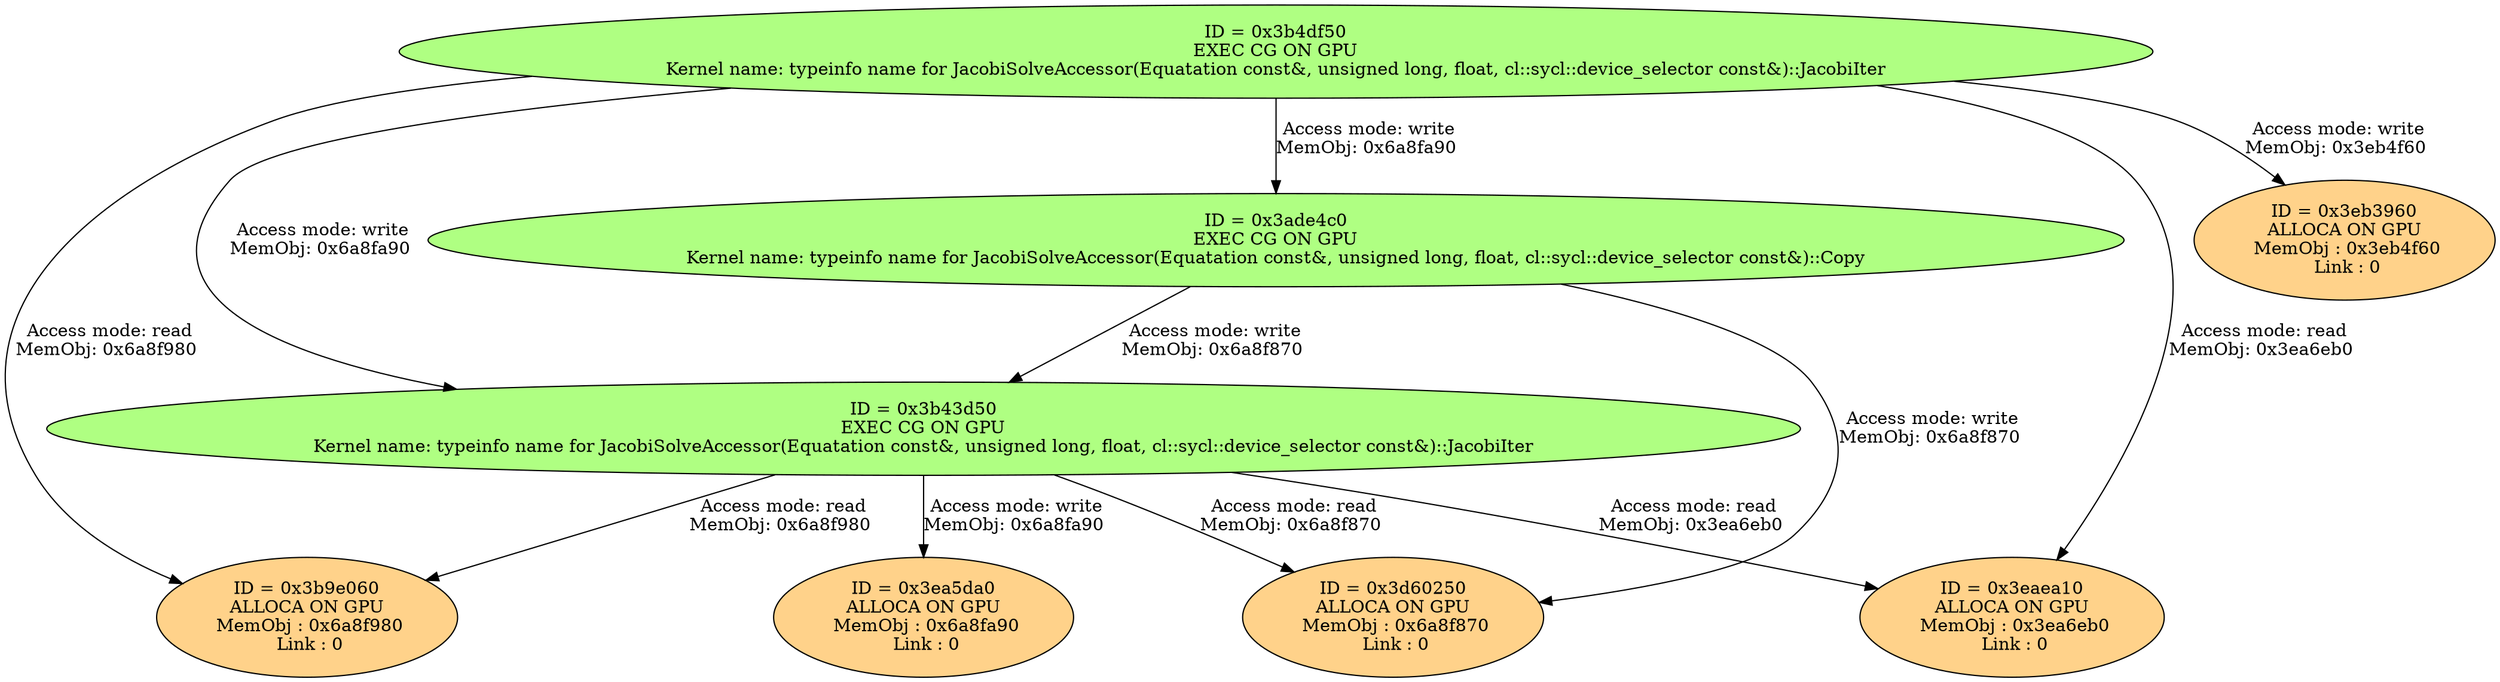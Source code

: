 strict digraph {
"0x3b4df50" [style=filled, fillcolor="#AFFF82", label="ID = 0x3b4df50\nEXEC CG ON GPU\nKernel name: typeinfo name for JacobiSolveAccessor(Equatation const&, unsigned long, float, cl::sycl::device_selector const&)::JacobiIter\n"];
  "0x3b4df50" -> "0x3b9e060" [ label = "Access mode: read\nMemObj: 0x6a8f980 " ]
  "0x3b4df50" -> "0x3eaea10" [ label = "Access mode: read\nMemObj: 0x3ea6eb0 " ]
  "0x3b4df50" -> "0x3ade4c0" [ label = "Access mode: read\nMemObj: 0x6a8f870 " ]
  "0x3b4df50" -> "0x3ade4c0" [ label = "Access mode: write\nMemObj: 0x6a8fa90 " ]
  "0x3b4df50" -> "0x3b43d50" [ label = "Access mode: write\nMemObj: 0x6a8fa90 " ]
  "0x3b4df50" -> "0x3eb3960" [ label = "Access mode: write\nMemObj: 0x3eb4f60 " ]
"0x3ade4c0" [style=filled, fillcolor="#AFFF82", label="ID = 0x3ade4c0\nEXEC CG ON GPU\nKernel name: typeinfo name for JacobiSolveAccessor(Equatation const&, unsigned long, float, cl::sycl::device_selector const&)::Copy\n"];
  "0x3ade4c0" -> "0x3b43d50" [ label = "Access mode: read\nMemObj: 0x6a8fa90 " ]
  "0x3ade4c0" -> "0x3b43d50" [ label = "Access mode: write\nMemObj: 0x6a8f870 " ]
  "0x3ade4c0" -> "0x3d60250" [ label = "Access mode: write\nMemObj: 0x6a8f870 " ]
"0x3b43d50" [style=filled, fillcolor="#AFFF82", label="ID = 0x3b43d50\nEXEC CG ON GPU\nKernel name: typeinfo name for JacobiSolveAccessor(Equatation const&, unsigned long, float, cl::sycl::device_selector const&)::JacobiIter\n"];
  "0x3b43d50" -> "0x3b9e060" [ label = "Access mode: read\nMemObj: 0x6a8f980 " ]
  "0x3b43d50" -> "0x3eaea10" [ label = "Access mode: read\nMemObj: 0x3ea6eb0 " ]
  "0x3b43d50" -> "0x3d60250" [ label = "Access mode: read\nMemObj: 0x6a8f870 " ]
  "0x3b43d50" -> "0x3ea5da0" [ label = "Access mode: write\nMemObj: 0x6a8fa90 " ]
"0x3b9e060" [style=filled, fillcolor="#FFD28A", label="ID = 0x3b9e060\nALLOCA ON GPU\n MemObj : 0x6a8f980\n Link : 0\n"];
"0x3eaea10" [style=filled, fillcolor="#FFD28A", label="ID = 0x3eaea10\nALLOCA ON GPU\n MemObj : 0x3ea6eb0\n Link : 0\n"];
"0x3d60250" [style=filled, fillcolor="#FFD28A", label="ID = 0x3d60250\nALLOCA ON GPU\n MemObj : 0x6a8f870\n Link : 0\n"];
"0x3ea5da0" [style=filled, fillcolor="#FFD28A", label="ID = 0x3ea5da0\nALLOCA ON GPU\n MemObj : 0x6a8fa90\n Link : 0\n"];
"0x3eb3960" [style=filled, fillcolor="#FFD28A", label="ID = 0x3eb3960\nALLOCA ON GPU\n MemObj : 0x3eb4f60\n Link : 0\n"];
}
